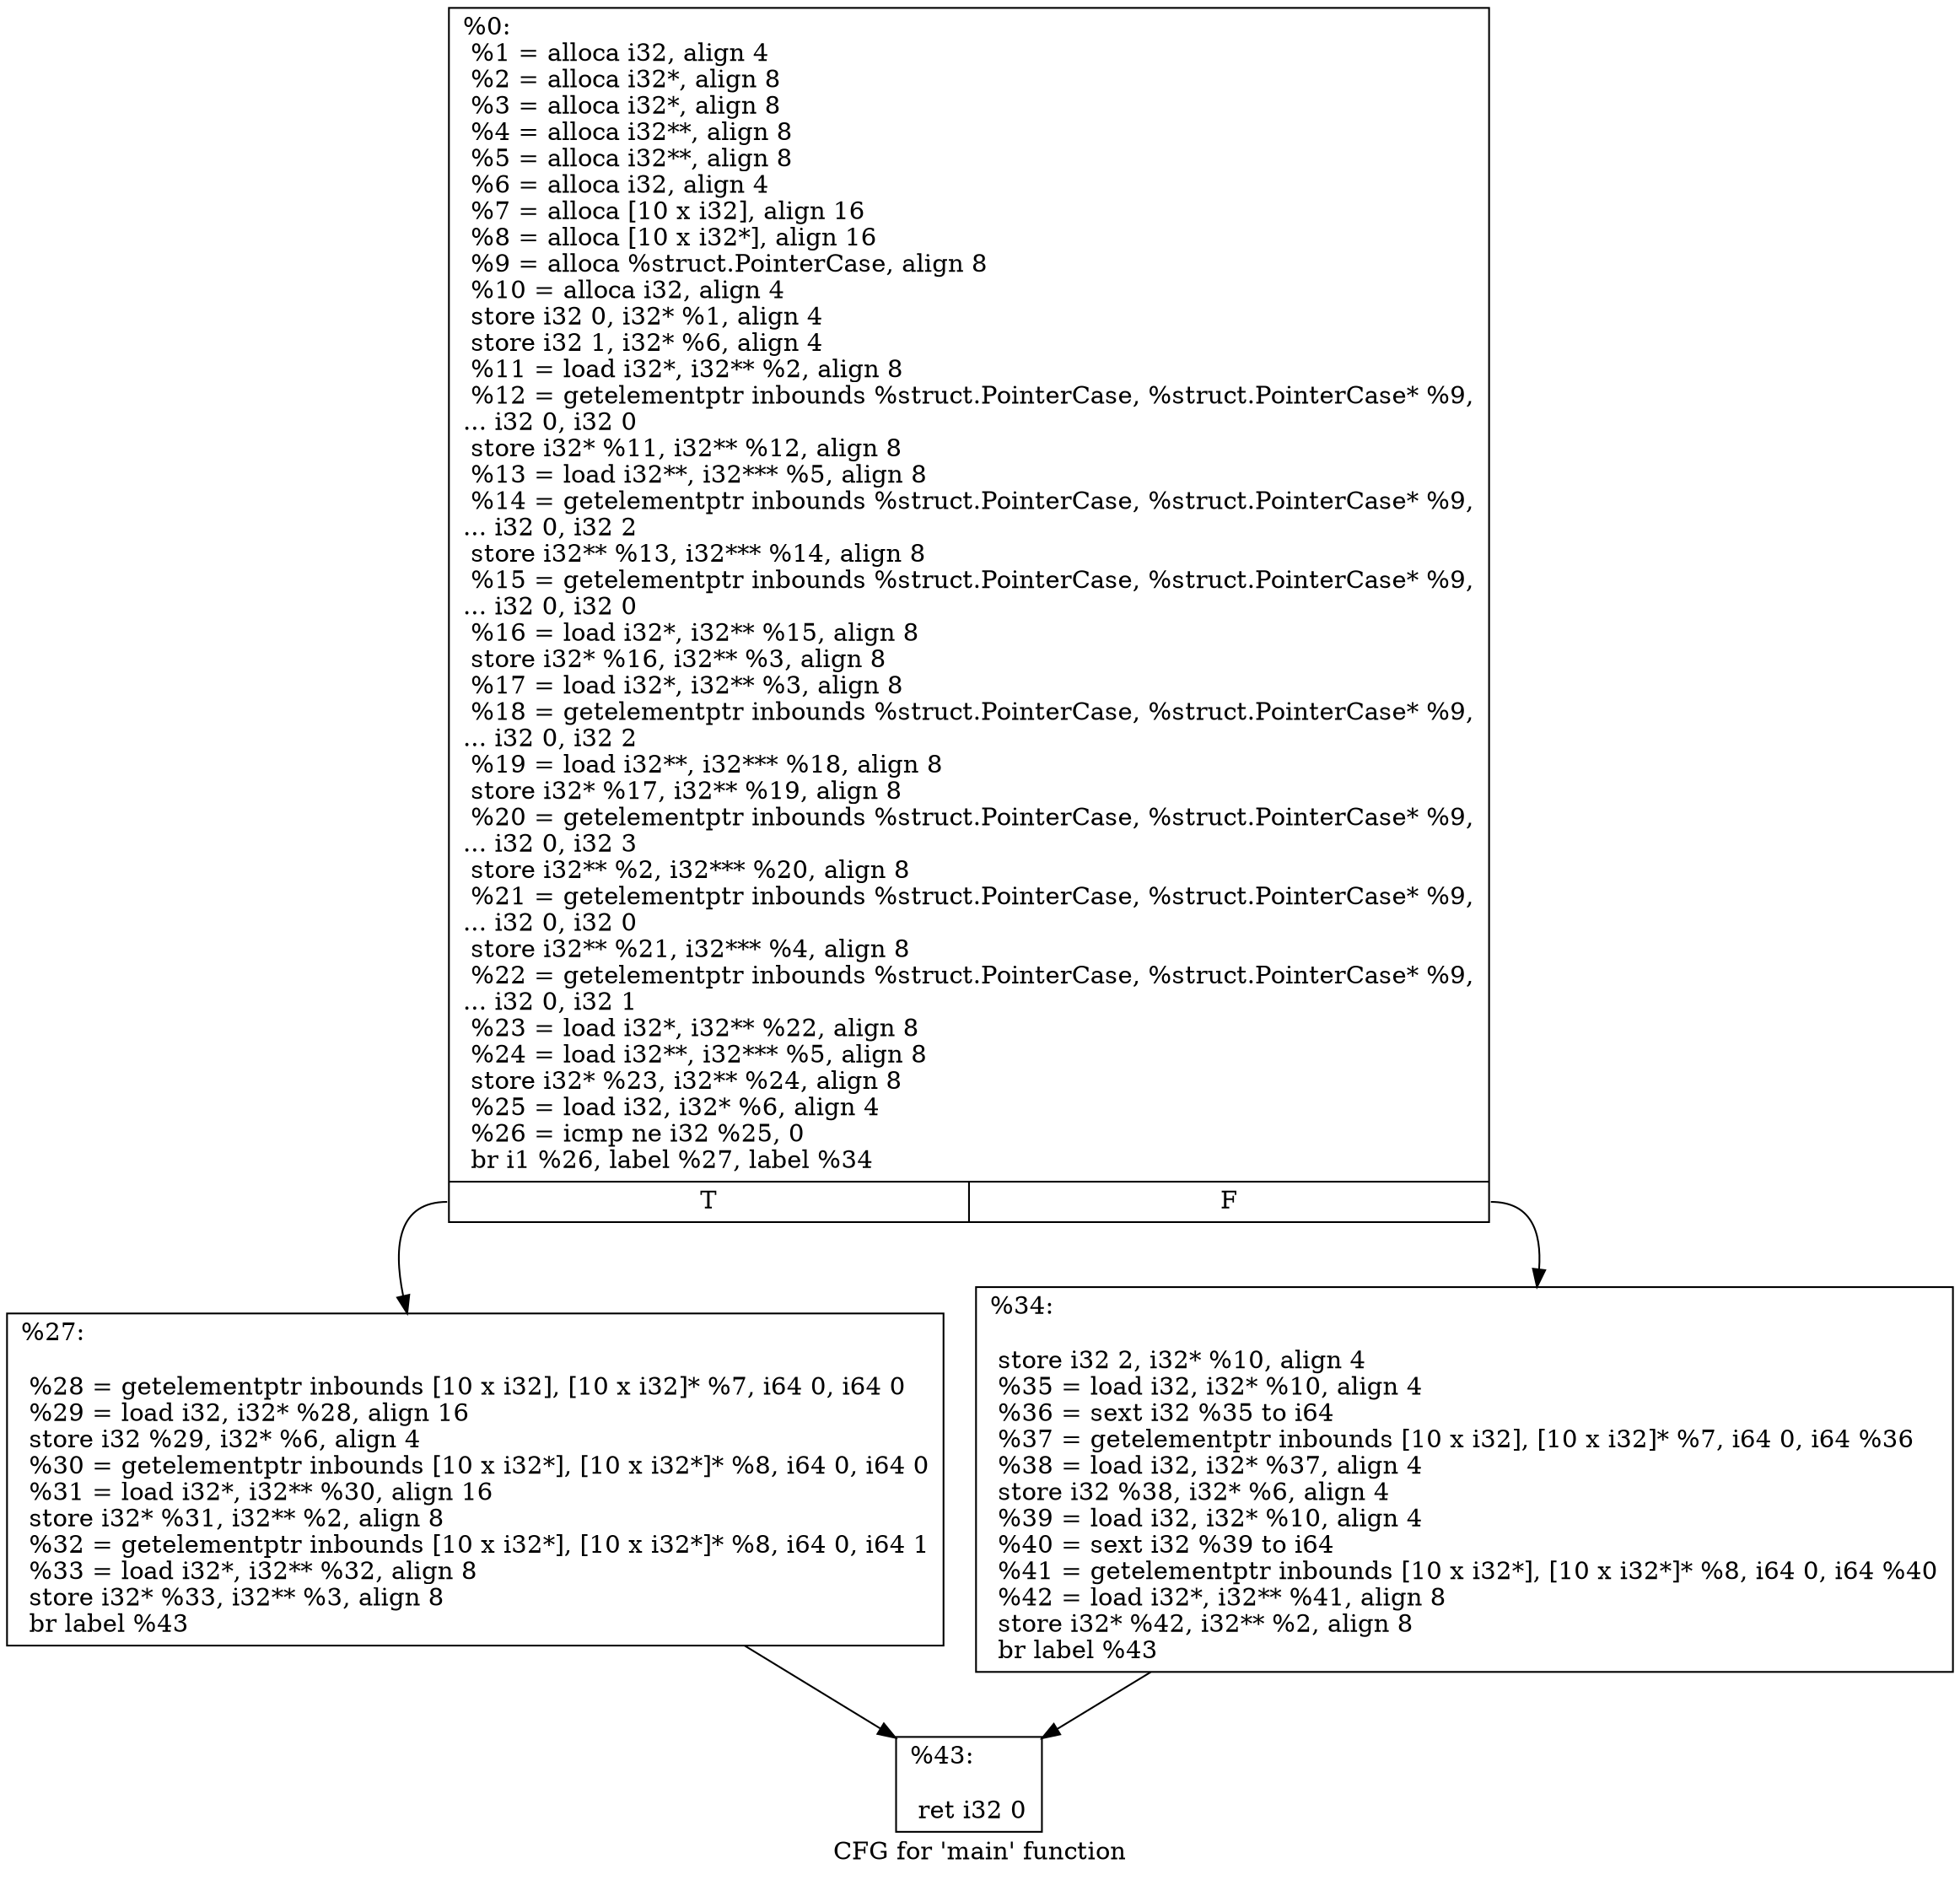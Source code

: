 digraph "CFG for 'main' function" {
	label="CFG for 'main' function";

	Node0x41e90b0 [shape=record,label="{%0:\l  %1 = alloca i32, align 4\l  %2 = alloca i32*, align 8\l  %3 = alloca i32*, align 8\l  %4 = alloca i32**, align 8\l  %5 = alloca i32**, align 8\l  %6 = alloca i32, align 4\l  %7 = alloca [10 x i32], align 16\l  %8 = alloca [10 x i32*], align 16\l  %9 = alloca %struct.PointerCase, align 8\l  %10 = alloca i32, align 4\l  store i32 0, i32* %1, align 4\l  store i32 1, i32* %6, align 4\l  %11 = load i32*, i32** %2, align 8\l  %12 = getelementptr inbounds %struct.PointerCase, %struct.PointerCase* %9,\l... i32 0, i32 0\l  store i32* %11, i32** %12, align 8\l  %13 = load i32**, i32*** %5, align 8\l  %14 = getelementptr inbounds %struct.PointerCase, %struct.PointerCase* %9,\l... i32 0, i32 2\l  store i32** %13, i32*** %14, align 8\l  %15 = getelementptr inbounds %struct.PointerCase, %struct.PointerCase* %9,\l... i32 0, i32 0\l  %16 = load i32*, i32** %15, align 8\l  store i32* %16, i32** %3, align 8\l  %17 = load i32*, i32** %3, align 8\l  %18 = getelementptr inbounds %struct.PointerCase, %struct.PointerCase* %9,\l... i32 0, i32 2\l  %19 = load i32**, i32*** %18, align 8\l  store i32* %17, i32** %19, align 8\l  %20 = getelementptr inbounds %struct.PointerCase, %struct.PointerCase* %9,\l... i32 0, i32 3\l  store i32** %2, i32*** %20, align 8\l  %21 = getelementptr inbounds %struct.PointerCase, %struct.PointerCase* %9,\l... i32 0, i32 0\l  store i32** %21, i32*** %4, align 8\l  %22 = getelementptr inbounds %struct.PointerCase, %struct.PointerCase* %9,\l... i32 0, i32 1\l  %23 = load i32*, i32** %22, align 8\l  %24 = load i32**, i32*** %5, align 8\l  store i32* %23, i32** %24, align 8\l  %25 = load i32, i32* %6, align 4\l  %26 = icmp ne i32 %25, 0\l  br i1 %26, label %27, label %34\l|{<s0>T|<s1>F}}"];
	Node0x41e90b0:s0 -> Node0x41e9920;
	Node0x41e90b0:s1 -> Node0x41eafd0;
	Node0x41e9920 [shape=record,label="{%27:\l\l  %28 = getelementptr inbounds [10 x i32], [10 x i32]* %7, i64 0, i64 0\l  %29 = load i32, i32* %28, align 16\l  store i32 %29, i32* %6, align 4\l  %30 = getelementptr inbounds [10 x i32*], [10 x i32*]* %8, i64 0, i64 0\l  %31 = load i32*, i32** %30, align 16\l  store i32* %31, i32** %2, align 8\l  %32 = getelementptr inbounds [10 x i32*], [10 x i32*]* %8, i64 0, i64 1\l  %33 = load i32*, i32** %32, align 8\l  store i32* %33, i32** %3, align 8\l  br label %43\l}"];
	Node0x41e9920 -> Node0x41eb700;
	Node0x41eafd0 [shape=record,label="{%34:\l\l  store i32 2, i32* %10, align 4\l  %35 = load i32, i32* %10, align 4\l  %36 = sext i32 %35 to i64\l  %37 = getelementptr inbounds [10 x i32], [10 x i32]* %7, i64 0, i64 %36\l  %38 = load i32, i32* %37, align 4\l  store i32 %38, i32* %6, align 4\l  %39 = load i32, i32* %10, align 4\l  %40 = sext i32 %39 to i64\l  %41 = getelementptr inbounds [10 x i32*], [10 x i32*]* %8, i64 0, i64 %40\l  %42 = load i32*, i32** %41, align 8\l  store i32* %42, i32** %2, align 8\l  br label %43\l}"];
	Node0x41eafd0 -> Node0x41eb700;
	Node0x41eb700 [shape=record,label="{%43:\l\l  ret i32 0\l}"];
}
